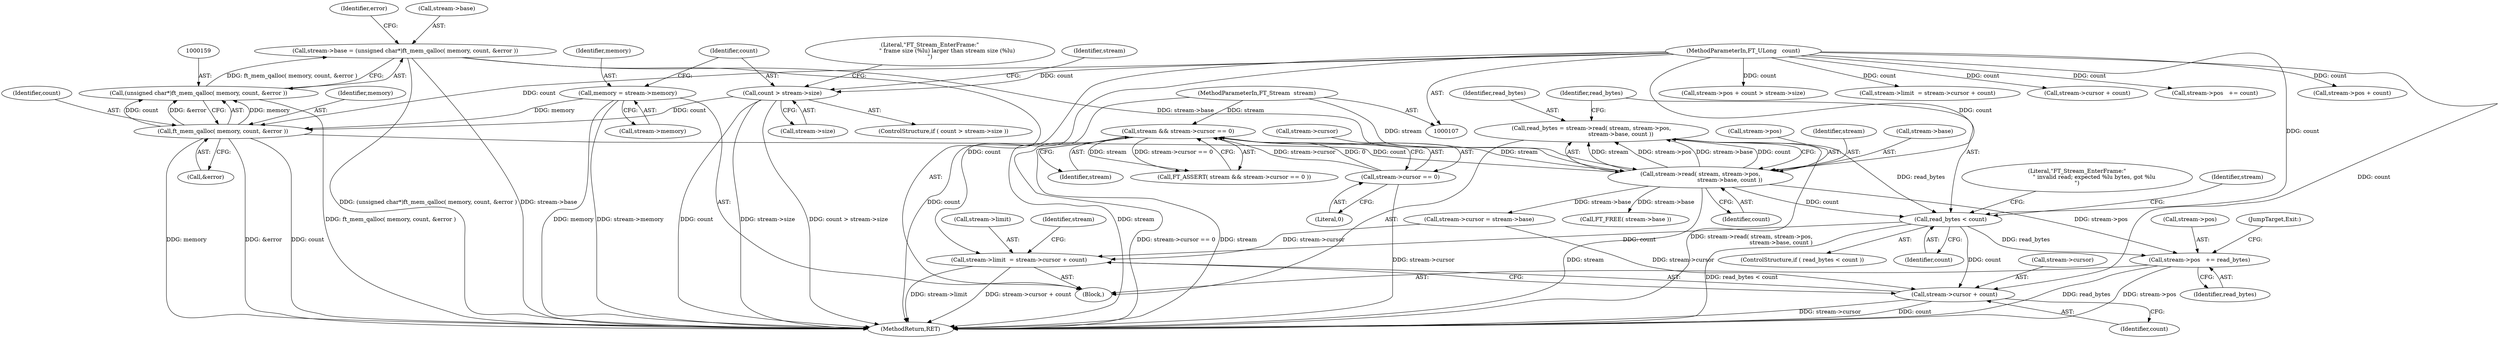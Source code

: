 digraph "0_savannah_45a3c76b547511fa9d97aca34b150a0663257375@API" {
"1000180" [label="(Call,read_bytes < count)"];
"1000168" [label="(Call,read_bytes = stream->read( stream, stream->pos,\n                                 stream->base, count ))"];
"1000170" [label="(Call,stream->read( stream, stream->pos,\n                                 stream->base, count ))"];
"1000117" [label="(Call,stream && stream->cursor == 0)"];
"1000108" [label="(MethodParameterIn,FT_Stream  stream)"];
"1000119" [label="(Call,stream->cursor == 0)"];
"1000154" [label="(Call,stream->base = (unsigned char*)ft_mem_qalloc( memory, count, &error ))"];
"1000158" [label="(Call,(unsigned char*)ft_mem_qalloc( memory, count, &error ))"];
"1000160" [label="(Call,ft_mem_qalloc( memory, count, &error ))"];
"1000130" [label="(Call,memory = stream->memory)"];
"1000136" [label="(Call,count > stream->size)"];
"1000109" [label="(MethodParameterIn,FT_ULong   count)"];
"1000204" [label="(Call,stream->limit  = stream->cursor + count)"];
"1000208" [label="(Call,stream->cursor + count)"];
"1000213" [label="(Call,stream->pos   += read_bytes)"];
"1000204" [label="(Call,stream->limit  = stream->cursor + count)"];
"1000120" [label="(Call,stream->cursor)"];
"1000109" [label="(MethodParameterIn,FT_ULong   count)"];
"1000137" [label="(Identifier,count)"];
"1000283" [label="(MethodReturn,RET)"];
"1000171" [label="(Identifier,stream)"];
"1000214" [label="(Call,stream->pos)"];
"1000160" [label="(Call,ft_mem_qalloc( memory, count, &error ))"];
"1000162" [label="(Identifier,count)"];
"1000213" [label="(Call,stream->pos   += read_bytes)"];
"1000156" [label="(Identifier,stream)"];
"1000208" [label="(Call,stream->cursor + count)"];
"1000197" [label="(Call,stream->cursor = stream->base)"];
"1000180" [label="(Call,read_bytes < count)"];
"1000229" [label="(Call,stream->pos + count > stream->size)"];
"1000175" [label="(Call,stream->base)"];
"1000118" [label="(Identifier,stream)"];
"1000178" [label="(Identifier,count)"];
"1000119" [label="(Call,stream->cursor == 0)"];
"1000212" [label="(Identifier,count)"];
"1000266" [label="(Call,stream->limit  = stream->cursor + count)"];
"1000182" [label="(Identifier,count)"];
"1000270" [label="(Call,stream->cursor + count)"];
"1000275" [label="(Call,stream->pos   += count)"];
"1000181" [label="(Identifier,read_bytes)"];
"1000170" [label="(Call,stream->read( stream, stream->pos,\n                                 stream->base, count ))"];
"1000186" [label="(Literal,\"FT_Stream_EnterFrame:\"\n                   \" invalid read; expected %lu bytes, got %lu\n\")"];
"1000190" [label="(Call,FT_FREE( stream->base ))"];
"1000163" [label="(Call,&error)"];
"1000161" [label="(Identifier,memory)"];
"1000136" [label="(Call,count > stream->size)"];
"1000131" [label="(Identifier,memory)"];
"1000132" [label="(Call,stream->memory)"];
"1000166" [label="(Identifier,error)"];
"1000128" [label="(Block,)"];
"1000116" [label="(Call,FT_ASSERT( stream && stream->cursor == 0 ))"];
"1000123" [label="(Literal,0)"];
"1000158" [label="(Call,(unsigned char*)ft_mem_qalloc( memory, count, &error ))"];
"1000199" [label="(Identifier,stream)"];
"1000179" [label="(ControlStructure,if ( read_bytes < count ))"];
"1000155" [label="(Call,stream->base)"];
"1000138" [label="(Call,stream->size)"];
"1000209" [label="(Call,stream->cursor)"];
"1000169" [label="(Identifier,read_bytes)"];
"1000154" [label="(Call,stream->base = (unsigned char*)ft_mem_qalloc( memory, count, &error ))"];
"1000172" [label="(Call,stream->pos)"];
"1000108" [label="(MethodParameterIn,FT_Stream  stream)"];
"1000230" [label="(Call,stream->pos + count)"];
"1000215" [label="(Identifier,stream)"];
"1000135" [label="(ControlStructure,if ( count > stream->size ))"];
"1000205" [label="(Call,stream->limit)"];
"1000117" [label="(Call,stream && stream->cursor == 0)"];
"1000280" [label="(JumpTarget,Exit:)"];
"1000168" [label="(Call,read_bytes = stream->read( stream, stream->pos,\n                                 stream->base, count ))"];
"1000217" [label="(Identifier,read_bytes)"];
"1000144" [label="(Literal,\"FT_Stream_EnterFrame:\"\n                   \" frame size (%lu) larger than stream size (%lu)\n\")"];
"1000130" [label="(Call,memory = stream->memory)"];
"1000180" -> "1000179"  [label="AST: "];
"1000180" -> "1000182"  [label="CFG: "];
"1000181" -> "1000180"  [label="AST: "];
"1000182" -> "1000180"  [label="AST: "];
"1000186" -> "1000180"  [label="CFG: "];
"1000199" -> "1000180"  [label="CFG: "];
"1000180" -> "1000283"  [label="DDG: read_bytes < count"];
"1000168" -> "1000180"  [label="DDG: read_bytes"];
"1000170" -> "1000180"  [label="DDG: count"];
"1000109" -> "1000180"  [label="DDG: count"];
"1000180" -> "1000204"  [label="DDG: count"];
"1000180" -> "1000208"  [label="DDG: count"];
"1000180" -> "1000213"  [label="DDG: read_bytes"];
"1000168" -> "1000128"  [label="AST: "];
"1000168" -> "1000170"  [label="CFG: "];
"1000169" -> "1000168"  [label="AST: "];
"1000170" -> "1000168"  [label="AST: "];
"1000181" -> "1000168"  [label="CFG: "];
"1000168" -> "1000283"  [label="DDG: stream->read( stream, stream->pos,\n                                 stream->base, count )"];
"1000170" -> "1000168"  [label="DDG: stream"];
"1000170" -> "1000168"  [label="DDG: stream->pos"];
"1000170" -> "1000168"  [label="DDG: stream->base"];
"1000170" -> "1000168"  [label="DDG: count"];
"1000170" -> "1000178"  [label="CFG: "];
"1000171" -> "1000170"  [label="AST: "];
"1000172" -> "1000170"  [label="AST: "];
"1000175" -> "1000170"  [label="AST: "];
"1000178" -> "1000170"  [label="AST: "];
"1000170" -> "1000283"  [label="DDG: stream"];
"1000117" -> "1000170"  [label="DDG: stream"];
"1000108" -> "1000170"  [label="DDG: stream"];
"1000154" -> "1000170"  [label="DDG: stream->base"];
"1000160" -> "1000170"  [label="DDG: count"];
"1000109" -> "1000170"  [label="DDG: count"];
"1000170" -> "1000190"  [label="DDG: stream->base"];
"1000170" -> "1000197"  [label="DDG: stream->base"];
"1000170" -> "1000213"  [label="DDG: stream->pos"];
"1000117" -> "1000116"  [label="AST: "];
"1000117" -> "1000118"  [label="CFG: "];
"1000117" -> "1000119"  [label="CFG: "];
"1000118" -> "1000117"  [label="AST: "];
"1000119" -> "1000117"  [label="AST: "];
"1000116" -> "1000117"  [label="CFG: "];
"1000117" -> "1000283"  [label="DDG: stream"];
"1000117" -> "1000283"  [label="DDG: stream->cursor == 0"];
"1000117" -> "1000116"  [label="DDG: stream"];
"1000117" -> "1000116"  [label="DDG: stream->cursor == 0"];
"1000108" -> "1000117"  [label="DDG: stream"];
"1000119" -> "1000117"  [label="DDG: stream->cursor"];
"1000119" -> "1000117"  [label="DDG: 0"];
"1000108" -> "1000107"  [label="AST: "];
"1000108" -> "1000283"  [label="DDG: stream"];
"1000119" -> "1000123"  [label="CFG: "];
"1000120" -> "1000119"  [label="AST: "];
"1000123" -> "1000119"  [label="AST: "];
"1000119" -> "1000283"  [label="DDG: stream->cursor"];
"1000154" -> "1000128"  [label="AST: "];
"1000154" -> "1000158"  [label="CFG: "];
"1000155" -> "1000154"  [label="AST: "];
"1000158" -> "1000154"  [label="AST: "];
"1000166" -> "1000154"  [label="CFG: "];
"1000154" -> "1000283"  [label="DDG: stream->base"];
"1000154" -> "1000283"  [label="DDG: (unsigned char*)ft_mem_qalloc( memory, count, &error )"];
"1000158" -> "1000154"  [label="DDG: ft_mem_qalloc( memory, count, &error )"];
"1000158" -> "1000160"  [label="CFG: "];
"1000159" -> "1000158"  [label="AST: "];
"1000160" -> "1000158"  [label="AST: "];
"1000158" -> "1000283"  [label="DDG: ft_mem_qalloc( memory, count, &error )"];
"1000160" -> "1000158"  [label="DDG: memory"];
"1000160" -> "1000158"  [label="DDG: count"];
"1000160" -> "1000158"  [label="DDG: &error"];
"1000160" -> "1000163"  [label="CFG: "];
"1000161" -> "1000160"  [label="AST: "];
"1000162" -> "1000160"  [label="AST: "];
"1000163" -> "1000160"  [label="AST: "];
"1000160" -> "1000283"  [label="DDG: &error"];
"1000160" -> "1000283"  [label="DDG: count"];
"1000160" -> "1000283"  [label="DDG: memory"];
"1000130" -> "1000160"  [label="DDG: memory"];
"1000136" -> "1000160"  [label="DDG: count"];
"1000109" -> "1000160"  [label="DDG: count"];
"1000130" -> "1000128"  [label="AST: "];
"1000130" -> "1000132"  [label="CFG: "];
"1000131" -> "1000130"  [label="AST: "];
"1000132" -> "1000130"  [label="AST: "];
"1000137" -> "1000130"  [label="CFG: "];
"1000130" -> "1000283"  [label="DDG: stream->memory"];
"1000130" -> "1000283"  [label="DDG: memory"];
"1000136" -> "1000135"  [label="AST: "];
"1000136" -> "1000138"  [label="CFG: "];
"1000137" -> "1000136"  [label="AST: "];
"1000138" -> "1000136"  [label="AST: "];
"1000144" -> "1000136"  [label="CFG: "];
"1000156" -> "1000136"  [label="CFG: "];
"1000136" -> "1000283"  [label="DDG: stream->size"];
"1000136" -> "1000283"  [label="DDG: count > stream->size"];
"1000136" -> "1000283"  [label="DDG: count"];
"1000109" -> "1000136"  [label="DDG: count"];
"1000109" -> "1000107"  [label="AST: "];
"1000109" -> "1000283"  [label="DDG: count"];
"1000109" -> "1000204"  [label="DDG: count"];
"1000109" -> "1000208"  [label="DDG: count"];
"1000109" -> "1000229"  [label="DDG: count"];
"1000109" -> "1000230"  [label="DDG: count"];
"1000109" -> "1000266"  [label="DDG: count"];
"1000109" -> "1000270"  [label="DDG: count"];
"1000109" -> "1000275"  [label="DDG: count"];
"1000204" -> "1000128"  [label="AST: "];
"1000204" -> "1000208"  [label="CFG: "];
"1000205" -> "1000204"  [label="AST: "];
"1000208" -> "1000204"  [label="AST: "];
"1000215" -> "1000204"  [label="CFG: "];
"1000204" -> "1000283"  [label="DDG: stream->cursor + count"];
"1000204" -> "1000283"  [label="DDG: stream->limit"];
"1000197" -> "1000204"  [label="DDG: stream->cursor"];
"1000208" -> "1000212"  [label="CFG: "];
"1000209" -> "1000208"  [label="AST: "];
"1000212" -> "1000208"  [label="AST: "];
"1000208" -> "1000283"  [label="DDG: stream->cursor"];
"1000208" -> "1000283"  [label="DDG: count"];
"1000197" -> "1000208"  [label="DDG: stream->cursor"];
"1000213" -> "1000128"  [label="AST: "];
"1000213" -> "1000217"  [label="CFG: "];
"1000214" -> "1000213"  [label="AST: "];
"1000217" -> "1000213"  [label="AST: "];
"1000280" -> "1000213"  [label="CFG: "];
"1000213" -> "1000283"  [label="DDG: read_bytes"];
"1000213" -> "1000283"  [label="DDG: stream->pos"];
}
